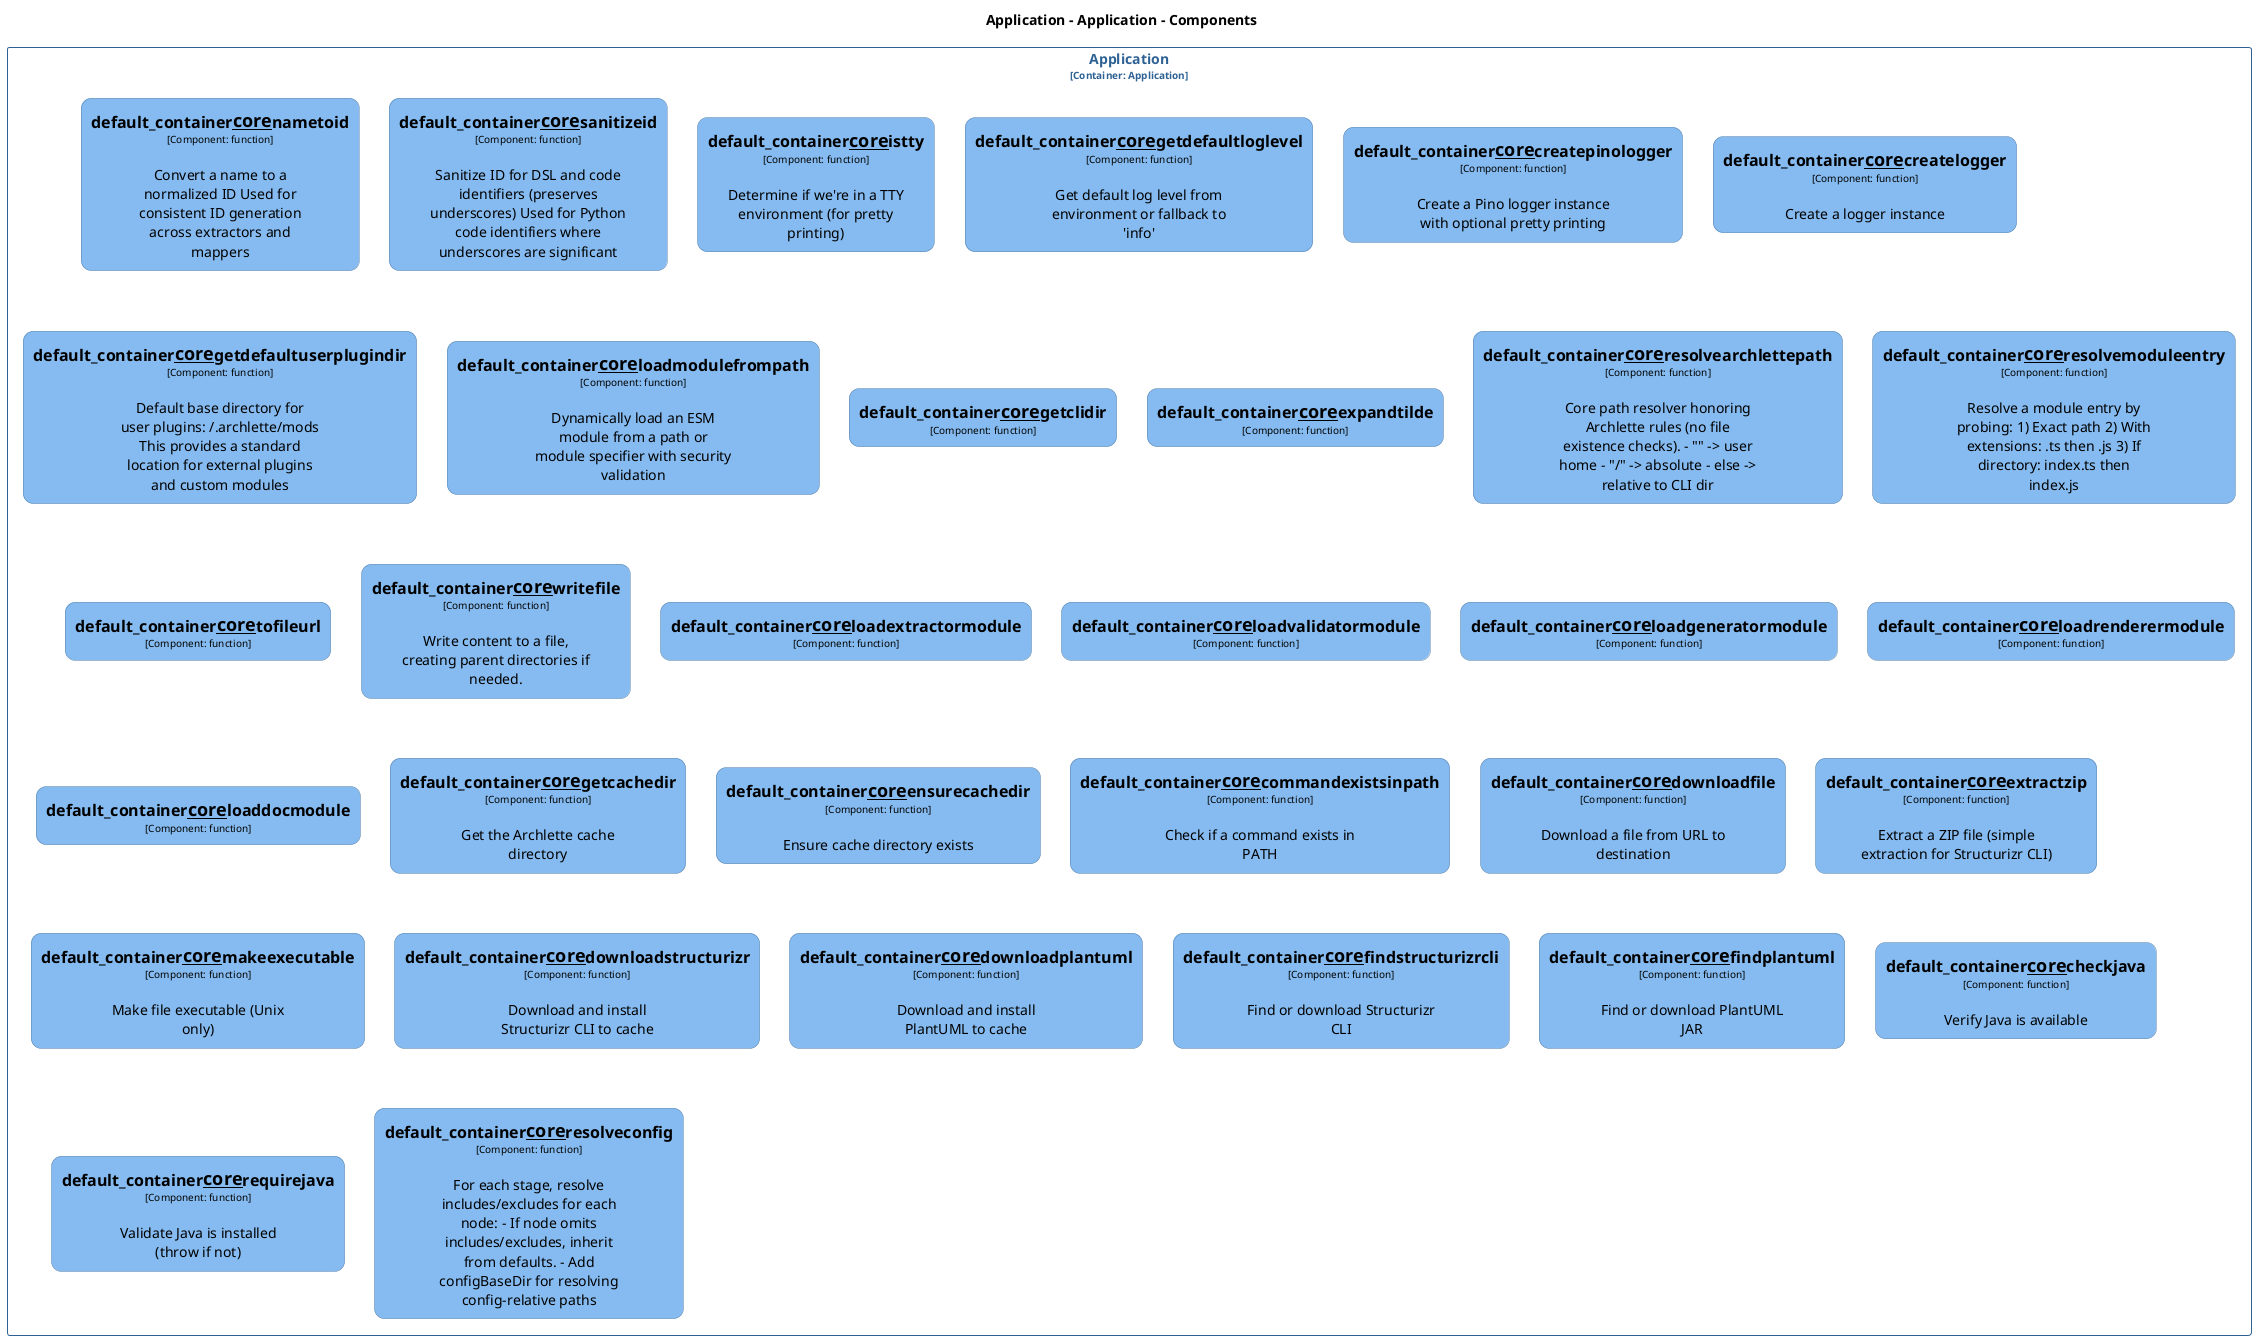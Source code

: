@startuml
set separator none
title Application - Application - Components

top to bottom direction
skinparam ranksep 60
skinparam nodesep 30

skinparam {
  arrowFontSize 10
  defaultTextAlignment center
  wrapWidth 200
  maxMessageSize 100
  defaultFontName "Arial"
}

hide stereotype

skinparam rectangle<<Application.Application.default_container__core__checkjava>> {
  BackgroundColor #85bbf0
  FontColor #000000
  BorderColor #5d82a8
  roundCorner 20
  shadowing false
}
skinparam rectangle<<Application.Application.default_container__core__commandexistsinpath>> {
  BackgroundColor #85bbf0
  FontColor #000000
  BorderColor #5d82a8
  roundCorner 20
  shadowing false
}
skinparam rectangle<<Application.Application.default_container__core__createlogger>> {
  BackgroundColor #85bbf0
  FontColor #000000
  BorderColor #5d82a8
  roundCorner 20
  shadowing false
}
skinparam rectangle<<Application.Application.default_container__core__createpinologger>> {
  BackgroundColor #85bbf0
  FontColor #000000
  BorderColor #5d82a8
  roundCorner 20
  shadowing false
}
skinparam rectangle<<Application.Application.default_container__core__downloadfile>> {
  BackgroundColor #85bbf0
  FontColor #000000
  BorderColor #5d82a8
  roundCorner 20
  shadowing false
}
skinparam rectangle<<Application.Application.default_container__core__downloadplantuml>> {
  BackgroundColor #85bbf0
  FontColor #000000
  BorderColor #5d82a8
  roundCorner 20
  shadowing false
}
skinparam rectangle<<Application.Application.default_container__core__downloadstructurizr>> {
  BackgroundColor #85bbf0
  FontColor #000000
  BorderColor #5d82a8
  roundCorner 20
  shadowing false
}
skinparam rectangle<<Application.Application.default_container__core__ensurecachedir>> {
  BackgroundColor #85bbf0
  FontColor #000000
  BorderColor #5d82a8
  roundCorner 20
  shadowing false
}
skinparam rectangle<<Application.Application.default_container__core__expandtilde>> {
  BackgroundColor #85bbf0
  FontColor #000000
  BorderColor #5d82a8
  roundCorner 20
  shadowing false
}
skinparam rectangle<<Application.Application.default_container__core__extractzip>> {
  BackgroundColor #85bbf0
  FontColor #000000
  BorderColor #5d82a8
  roundCorner 20
  shadowing false
}
skinparam rectangle<<Application.Application.default_container__core__findplantuml>> {
  BackgroundColor #85bbf0
  FontColor #000000
  BorderColor #5d82a8
  roundCorner 20
  shadowing false
}
skinparam rectangle<<Application.Application.default_container__core__findstructurizrcli>> {
  BackgroundColor #85bbf0
  FontColor #000000
  BorderColor #5d82a8
  roundCorner 20
  shadowing false
}
skinparam rectangle<<Application.Application.default_container__core__getcachedir>> {
  BackgroundColor #85bbf0
  FontColor #000000
  BorderColor #5d82a8
  roundCorner 20
  shadowing false
}
skinparam rectangle<<Application.Application.default_container__core__getclidir>> {
  BackgroundColor #85bbf0
  FontColor #000000
  BorderColor #5d82a8
  roundCorner 20
  shadowing false
}
skinparam rectangle<<Application.Application.default_container__core__getdefaultloglevel>> {
  BackgroundColor #85bbf0
  FontColor #000000
  BorderColor #5d82a8
  roundCorner 20
  shadowing false
}
skinparam rectangle<<Application.Application.default_container__core__getdefaultuserplugindir>> {
  BackgroundColor #85bbf0
  FontColor #000000
  BorderColor #5d82a8
  roundCorner 20
  shadowing false
}
skinparam rectangle<<Application.Application.default_container__core__istty>> {
  BackgroundColor #85bbf0
  FontColor #000000
  BorderColor #5d82a8
  roundCorner 20
  shadowing false
}
skinparam rectangle<<Application.Application.default_container__core__loaddocmodule>> {
  BackgroundColor #85bbf0
  FontColor #000000
  BorderColor #5d82a8
  roundCorner 20
  shadowing false
}
skinparam rectangle<<Application.Application.default_container__core__loadextractormodule>> {
  BackgroundColor #85bbf0
  FontColor #000000
  BorderColor #5d82a8
  roundCorner 20
  shadowing false
}
skinparam rectangle<<Application.Application.default_container__core__loadgeneratormodule>> {
  BackgroundColor #85bbf0
  FontColor #000000
  BorderColor #5d82a8
  roundCorner 20
  shadowing false
}
skinparam rectangle<<Application.Application.default_container__core__loadmodulefrompath>> {
  BackgroundColor #85bbf0
  FontColor #000000
  BorderColor #5d82a8
  roundCorner 20
  shadowing false
}
skinparam rectangle<<Application.Application.default_container__core__loadrenderermodule>> {
  BackgroundColor #85bbf0
  FontColor #000000
  BorderColor #5d82a8
  roundCorner 20
  shadowing false
}
skinparam rectangle<<Application.Application.default_container__core__loadvalidatormodule>> {
  BackgroundColor #85bbf0
  FontColor #000000
  BorderColor #5d82a8
  roundCorner 20
  shadowing false
}
skinparam rectangle<<Application.Application.default_container__core__makeexecutable>> {
  BackgroundColor #85bbf0
  FontColor #000000
  BorderColor #5d82a8
  roundCorner 20
  shadowing false
}
skinparam rectangle<<Application.Application.default_container__core__nametoid>> {
  BackgroundColor #85bbf0
  FontColor #000000
  BorderColor #5d82a8
  roundCorner 20
  shadowing false
}
skinparam rectangle<<Application.Application.default_container__core__requirejava>> {
  BackgroundColor #85bbf0
  FontColor #000000
  BorderColor #5d82a8
  roundCorner 20
  shadowing false
}
skinparam rectangle<<Application.Application.default_container__core__resolvearchlettepath>> {
  BackgroundColor #85bbf0
  FontColor #000000
  BorderColor #5d82a8
  roundCorner 20
  shadowing false
}
skinparam rectangle<<Application.Application.default_container__core__resolveconfig>> {
  BackgroundColor #85bbf0
  FontColor #000000
  BorderColor #5d82a8
  roundCorner 20
  shadowing false
}
skinparam rectangle<<Application.Application.default_container__core__resolvemoduleentry>> {
  BackgroundColor #85bbf0
  FontColor #000000
  BorderColor #5d82a8
  roundCorner 20
  shadowing false
}
skinparam rectangle<<Application.Application.default_container__core__sanitizeid>> {
  BackgroundColor #85bbf0
  FontColor #000000
  BorderColor #5d82a8
  roundCorner 20
  shadowing false
}
skinparam rectangle<<Application.Application.default_container__core__tofileurl>> {
  BackgroundColor #85bbf0
  FontColor #000000
  BorderColor #5d82a8
  roundCorner 20
  shadowing false
}
skinparam rectangle<<Application.Application.default_container__core__writefile>> {
  BackgroundColor #85bbf0
  FontColor #000000
  BorderColor #5d82a8
  roundCorner 20
  shadowing false
}
skinparam rectangle<<Application.Application>> {
  BorderColor #2e6295
  FontColor #2e6295
  shadowing false
}

rectangle "Application\n<size:10>[Container: Application]</size>" <<Application.Application>> {
  rectangle "==default_container__core__nametoid\n<size:10>[Component: function]</size>\n\nConvert a name to a normalized ID Used for consistent ID generation across extractors and mappers" <<Application.Application.default_container__core__nametoid>> as Application.Application.default_container__core__nametoid
  rectangle "==default_container__core__sanitizeid\n<size:10>[Component: function]</size>\n\nSanitize ID for DSL and code identifiers (preserves underscores) Used for Python code identifiers where underscores are significant" <<Application.Application.default_container__core__sanitizeid>> as Application.Application.default_container__core__sanitizeid
  rectangle "==default_container__core__istty\n<size:10>[Component: function]</size>\n\nDetermine if we're in a TTY environment (for pretty printing)" <<Application.Application.default_container__core__istty>> as Application.Application.default_container__core__istty
  rectangle "==default_container__core__getdefaultloglevel\n<size:10>[Component: function]</size>\n\nGet default log level from environment or fallback to 'info'" <<Application.Application.default_container__core__getdefaultloglevel>> as Application.Application.default_container__core__getdefaultloglevel
  rectangle "==default_container__core__createpinologger\n<size:10>[Component: function]</size>\n\nCreate a Pino logger instance with optional pretty printing" <<Application.Application.default_container__core__createpinologger>> as Application.Application.default_container__core__createpinologger
  rectangle "==default_container__core__createlogger\n<size:10>[Component: function]</size>\n\nCreate a logger instance" <<Application.Application.default_container__core__createlogger>> as Application.Application.default_container__core__createlogger
  rectangle "==default_container__core__getdefaultuserplugindir\n<size:10>[Component: function]</size>\n\nDefault base directory for user plugins: ~/.archlette/mods This provides a standard location for external plugins and custom modules" <<Application.Application.default_container__core__getdefaultuserplugindir>> as Application.Application.default_container__core__getdefaultuserplugindir
  rectangle "==default_container__core__loadmodulefrompath\n<size:10>[Component: function]</size>\n\nDynamically load an ESM module from a path or module specifier with security validation" <<Application.Application.default_container__core__loadmodulefrompath>> as Application.Application.default_container__core__loadmodulefrompath
  rectangle "==default_container__core__getclidir\n<size:10>[Component: function]</size>" <<Application.Application.default_container__core__getclidir>> as Application.Application.default_container__core__getclidir
  rectangle "==default_container__core__expandtilde\n<size:10>[Component: function]</size>" <<Application.Application.default_container__core__expandtilde>> as Application.Application.default_container__core__expandtilde
  rectangle "==default_container__core__resolvearchlettepath\n<size:10>[Component: function]</size>\n\nCore path resolver honoring Archlette rules (no file existence checks). - "~" -> user home - "/" -> absolute - else -> relative to CLI dir" <<Application.Application.default_container__core__resolvearchlettepath>> as Application.Application.default_container__core__resolvearchlettepath
  rectangle "==default_container__core__resolvemoduleentry\n<size:10>[Component: function]</size>\n\nResolve a module entry by probing: 1) Exact path 2) With extensions: .ts then .js 3) If directory: index.ts then index.js" <<Application.Application.default_container__core__resolvemoduleentry>> as Application.Application.default_container__core__resolvemoduleentry
  rectangle "==default_container__core__tofileurl\n<size:10>[Component: function]</size>" <<Application.Application.default_container__core__tofileurl>> as Application.Application.default_container__core__tofileurl
  rectangle "==default_container__core__writefile\n<size:10>[Component: function]</size>\n\nWrite content to a file, creating parent directories if needed." <<Application.Application.default_container__core__writefile>> as Application.Application.default_container__core__writefile
  rectangle "==default_container__core__loadextractormodule\n<size:10>[Component: function]</size>" <<Application.Application.default_container__core__loadextractormodule>> as Application.Application.default_container__core__loadextractormodule
  rectangle "==default_container__core__loadvalidatormodule\n<size:10>[Component: function]</size>" <<Application.Application.default_container__core__loadvalidatormodule>> as Application.Application.default_container__core__loadvalidatormodule
  rectangle "==default_container__core__loadgeneratormodule\n<size:10>[Component: function]</size>" <<Application.Application.default_container__core__loadgeneratormodule>> as Application.Application.default_container__core__loadgeneratormodule
  rectangle "==default_container__core__loadrenderermodule\n<size:10>[Component: function]</size>" <<Application.Application.default_container__core__loadrenderermodule>> as Application.Application.default_container__core__loadrenderermodule
  rectangle "==default_container__core__loaddocmodule\n<size:10>[Component: function]</size>" <<Application.Application.default_container__core__loaddocmodule>> as Application.Application.default_container__core__loaddocmodule
  rectangle "==default_container__core__getcachedir\n<size:10>[Component: function]</size>\n\nGet the Archlette cache directory" <<Application.Application.default_container__core__getcachedir>> as Application.Application.default_container__core__getcachedir
  rectangle "==default_container__core__ensurecachedir\n<size:10>[Component: function]</size>\n\nEnsure cache directory exists" <<Application.Application.default_container__core__ensurecachedir>> as Application.Application.default_container__core__ensurecachedir
  rectangle "==default_container__core__commandexistsinpath\n<size:10>[Component: function]</size>\n\nCheck if a command exists in PATH" <<Application.Application.default_container__core__commandexistsinpath>> as Application.Application.default_container__core__commandexistsinpath
  rectangle "==default_container__core__downloadfile\n<size:10>[Component: function]</size>\n\nDownload a file from URL to destination" <<Application.Application.default_container__core__downloadfile>> as Application.Application.default_container__core__downloadfile
  rectangle "==default_container__core__extractzip\n<size:10>[Component: function]</size>\n\nExtract a ZIP file (simple extraction for Structurizr CLI)" <<Application.Application.default_container__core__extractzip>> as Application.Application.default_container__core__extractzip
  rectangle "==default_container__core__makeexecutable\n<size:10>[Component: function]</size>\n\nMake file executable (Unix only)" <<Application.Application.default_container__core__makeexecutable>> as Application.Application.default_container__core__makeexecutable
  rectangle "==default_container__core__downloadstructurizr\n<size:10>[Component: function]</size>\n\nDownload and install Structurizr CLI to cache" <<Application.Application.default_container__core__downloadstructurizr>> as Application.Application.default_container__core__downloadstructurizr
  rectangle "==default_container__core__downloadplantuml\n<size:10>[Component: function]</size>\n\nDownload and install PlantUML to cache" <<Application.Application.default_container__core__downloadplantuml>> as Application.Application.default_container__core__downloadplantuml
  rectangle "==default_container__core__findstructurizrcli\n<size:10>[Component: function]</size>\n\nFind or download Structurizr CLI" <<Application.Application.default_container__core__findstructurizrcli>> as Application.Application.default_container__core__findstructurizrcli
  rectangle "==default_container__core__findplantuml\n<size:10>[Component: function]</size>\n\nFind or download PlantUML JAR" <<Application.Application.default_container__core__findplantuml>> as Application.Application.default_container__core__findplantuml
  rectangle "==default_container__core__checkjava\n<size:10>[Component: function]</size>\n\nVerify Java is available" <<Application.Application.default_container__core__checkjava>> as Application.Application.default_container__core__checkjava
  rectangle "==default_container__core__requirejava\n<size:10>[Component: function]</size>\n\nValidate Java is installed (throw if not)" <<Application.Application.default_container__core__requirejava>> as Application.Application.default_container__core__requirejava
  rectangle "==default_container__core__resolveconfig\n<size:10>[Component: function]</size>\n\nFor each stage, resolve includes/excludes for each node: - If node omits includes/excludes, inherit from defaults. - Add configBaseDir for resolving config-relative paths" <<Application.Application.default_container__core__resolveconfig>> as Application.Application.default_container__core__resolveconfig
}

@enduml